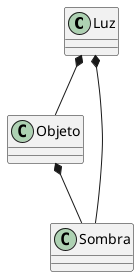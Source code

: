 @startuml

Class Luz
Class Objeto
Class Sombra

Luz *-- Objeto
Luz *-- Sombra
Objeto *-- Sombra

@enduml